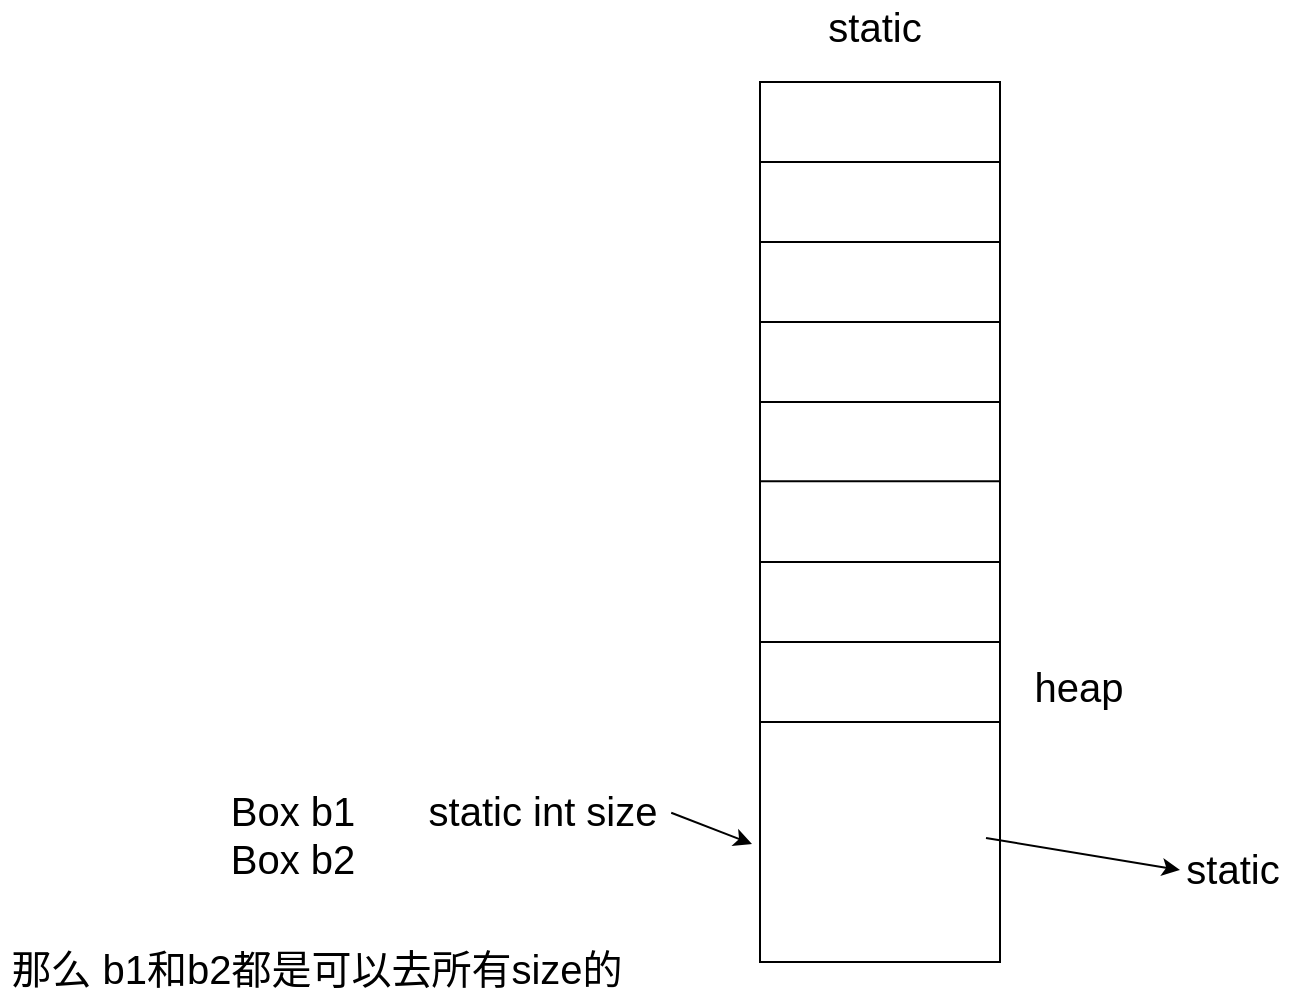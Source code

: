 <mxfile version="16.0.2" type="device"><diagram id="g1vKl11e-cr7zEnsFuFo" name="第 1 页"><mxGraphModel dx="1502" dy="716" grid="0" gridSize="10" guides="1" tooltips="1" connect="1" arrows="1" fold="1" page="0" pageScale="1" pageWidth="1169" pageHeight="827" math="0" shadow="0"><root><mxCell id="0"/><mxCell id="1" parent="0"/><mxCell id="3yLMdN02saJ4PtMaTucj-1" value="" style="rounded=0;whiteSpace=wrap;html=1;" vertex="1" parent="1"><mxGeometry x="520" y="170" width="120" height="440" as="geometry"/></mxCell><mxCell id="3yLMdN02saJ4PtMaTucj-3" value="" style="endArrow=none;html=1;rounded=0;exitX=0.002;exitY=0.083;exitDx=0;exitDy=0;exitPerimeter=0;entryX=1;entryY=0.083;entryDx=0;entryDy=0;entryPerimeter=0;" edge="1" parent="1"><mxGeometry width="50" height="50" relative="1" as="geometry"><mxPoint x="520.24" y="210" as="sourcePoint"/><mxPoint x="640" y="210" as="targetPoint"/></mxGeometry></mxCell><mxCell id="3yLMdN02saJ4PtMaTucj-4" value="" style="endArrow=none;html=1;rounded=0;exitX=0.002;exitY=0.083;exitDx=0;exitDy=0;exitPerimeter=0;entryX=1;entryY=0.083;entryDx=0;entryDy=0;entryPerimeter=0;" edge="1" parent="1"><mxGeometry width="50" height="50" relative="1" as="geometry"><mxPoint x="520" y="250" as="sourcePoint"/><mxPoint x="639.76" y="250" as="targetPoint"/></mxGeometry></mxCell><mxCell id="3yLMdN02saJ4PtMaTucj-5" value="" style="endArrow=none;html=1;rounded=0;exitX=0.002;exitY=0.083;exitDx=0;exitDy=0;exitPerimeter=0;entryX=1;entryY=0.083;entryDx=0;entryDy=0;entryPerimeter=0;" edge="1" parent="1"><mxGeometry width="50" height="50" relative="1" as="geometry"><mxPoint x="520" y="290" as="sourcePoint"/><mxPoint x="639.76" y="290" as="targetPoint"/></mxGeometry></mxCell><mxCell id="3yLMdN02saJ4PtMaTucj-6" value="" style="endArrow=none;html=1;rounded=0;exitX=0.002;exitY=0.083;exitDx=0;exitDy=0;exitPerimeter=0;entryX=1;entryY=0.083;entryDx=0;entryDy=0;entryPerimeter=0;" edge="1" parent="1"><mxGeometry width="50" height="50" relative="1" as="geometry"><mxPoint x="520.24" y="330" as="sourcePoint"/><mxPoint x="640" y="330" as="targetPoint"/></mxGeometry></mxCell><mxCell id="3yLMdN02saJ4PtMaTucj-7" value="" style="endArrow=none;html=1;rounded=0;exitX=0.002;exitY=0.083;exitDx=0;exitDy=0;exitPerimeter=0;entryX=1;entryY=0.083;entryDx=0;entryDy=0;entryPerimeter=0;" edge="1" parent="1"><mxGeometry width="50" height="50" relative="1" as="geometry"><mxPoint x="520.24" y="369.58" as="sourcePoint"/><mxPoint x="640" y="369.58" as="targetPoint"/></mxGeometry></mxCell><mxCell id="3yLMdN02saJ4PtMaTucj-8" value="" style="endArrow=none;html=1;rounded=0;exitX=0.002;exitY=0.083;exitDx=0;exitDy=0;exitPerimeter=0;entryX=1;entryY=0.083;entryDx=0;entryDy=0;entryPerimeter=0;" edge="1" parent="1"><mxGeometry width="50" height="50" relative="1" as="geometry"><mxPoint x="520" y="410" as="sourcePoint"/><mxPoint x="639.76" y="410" as="targetPoint"/></mxGeometry></mxCell><mxCell id="3yLMdN02saJ4PtMaTucj-9" value="" style="endArrow=none;html=1;rounded=0;exitX=0.002;exitY=0.083;exitDx=0;exitDy=0;exitPerimeter=0;entryX=1;entryY=0.083;entryDx=0;entryDy=0;entryPerimeter=0;" edge="1" parent="1"><mxGeometry width="50" height="50" relative="1" as="geometry"><mxPoint x="520" y="450" as="sourcePoint"/><mxPoint x="639.76" y="450" as="targetPoint"/></mxGeometry></mxCell><mxCell id="3yLMdN02saJ4PtMaTucj-10" value="" style="endArrow=none;html=1;rounded=0;exitX=0.002;exitY=0.083;exitDx=0;exitDy=0;exitPerimeter=0;entryX=1;entryY=0.083;entryDx=0;entryDy=0;entryPerimeter=0;" edge="1" parent="1"><mxGeometry width="50" height="50" relative="1" as="geometry"><mxPoint x="520" y="490" as="sourcePoint"/><mxPoint x="639.76" y="490" as="targetPoint"/></mxGeometry></mxCell><mxCell id="3yLMdN02saJ4PtMaTucj-13" value="&lt;font style=&quot;font-size: 20px&quot;&gt;static&lt;/font&gt;" style="text;html=1;align=center;verticalAlign=middle;resizable=0;points=[];autosize=1;strokeColor=none;fillColor=none;" vertex="1" parent="1"><mxGeometry x="549" y="131" width="56" height="21" as="geometry"/></mxCell><mxCell id="3yLMdN02saJ4PtMaTucj-14" value="" style="endArrow=classic;html=1;rounded=0;fontSize=20;" edge="1" parent="1"><mxGeometry width="50" height="50" relative="1" as="geometry"><mxPoint x="633" y="548" as="sourcePoint"/><mxPoint x="730" y="564" as="targetPoint"/></mxGeometry></mxCell><mxCell id="3yLMdN02saJ4PtMaTucj-15" value="static" style="text;html=1;align=center;verticalAlign=middle;resizable=0;points=[];autosize=1;strokeColor=none;fillColor=none;fontSize=20;" vertex="1" parent="1"><mxGeometry x="728" y="549" width="56" height="28" as="geometry"/></mxCell><mxCell id="3yLMdN02saJ4PtMaTucj-16" value="heap" style="text;html=1;align=center;verticalAlign=middle;resizable=0;points=[];autosize=1;strokeColor=none;fillColor=none;fontSize=20;" vertex="1" parent="1"><mxGeometry x="651" y="458" width="55" height="28" as="geometry"/></mxCell><mxCell id="3yLMdN02saJ4PtMaTucj-17" value="Box b1&lt;br&gt;Box b2" style="text;html=1;align=center;verticalAlign=middle;resizable=0;points=[];autosize=1;strokeColor=none;fillColor=none;fontSize=20;" vertex="1" parent="1"><mxGeometry x="250" y="520" width="72" height="52" as="geometry"/></mxCell><mxCell id="3yLMdN02saJ4PtMaTucj-18" value="static int size" style="text;html=1;align=center;verticalAlign=middle;resizable=0;points=[];autosize=1;strokeColor=none;fillColor=none;fontSize=20;" vertex="1" parent="1"><mxGeometry x="349" y="520" width="124" height="28" as="geometry"/></mxCell><mxCell id="3yLMdN02saJ4PtMaTucj-20" value="" style="endArrow=classic;html=1;rounded=0;fontSize=20;exitX=1.021;exitY=0.55;exitDx=0;exitDy=0;exitPerimeter=0;" edge="1" parent="1" source="3yLMdN02saJ4PtMaTucj-18"><mxGeometry width="50" height="50" relative="1" as="geometry"><mxPoint x="490" y="402" as="sourcePoint"/><mxPoint x="516" y="551" as="targetPoint"/></mxGeometry></mxCell><mxCell id="3yLMdN02saJ4PtMaTucj-21" value="那么 b1和b2都是可以去所有size的" style="text;html=1;align=center;verticalAlign=middle;resizable=0;points=[];autosize=1;strokeColor=none;fillColor=none;fontSize=20;" vertex="1" parent="1"><mxGeometry x="140" y="599" width="316" height="28" as="geometry"/></mxCell></root></mxGraphModel></diagram></mxfile>
